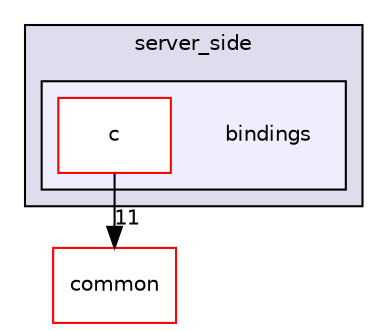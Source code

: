 digraph "include/launchdarkly/server_side/bindings" {
  compound=true
  node [ fontsize="10", fontname="Helvetica"];
  edge [ labelfontsize="10", labelfontname="Helvetica"];
  subgraph clusterdir_f677846bdc19df54f381069c4df32a9f {
    graph [ bgcolor="#ddddee", pencolor="black", label="server_side" fontname="Helvetica", fontsize="10", URL="dir_f677846bdc19df54f381069c4df32a9f.html"]
  subgraph clusterdir_b4935c656ffc5535bf70491b2b27afa7 {
    graph [ bgcolor="#eeeeff", pencolor="black", label="" URL="dir_b4935c656ffc5535bf70491b2b27afa7.html"];
    dir_b4935c656ffc5535bf70491b2b27afa7 [shape=plaintext label="bindings"];
  dir_13b523482d186c9527fb1838247a5093 [shape=box label="c" fillcolor="white" style="filled" color="red" URL="dir_13b523482d186c9527fb1838247a5093.html"];
  }
  }
  dir_bdd9a5d540de89e9fe90efdfc6973a4f [shape=box label="common" fillcolor="white" style="filled" color="red" URL="dir_bdd9a5d540de89e9fe90efdfc6973a4f.html"];
  dir_13b523482d186c9527fb1838247a5093->dir_bdd9a5d540de89e9fe90efdfc6973a4f [headlabel="11", labeldistance=1.5 headhref="dir_000033_000000.html"];
}
